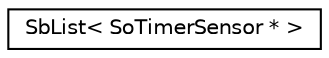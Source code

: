digraph "Graphical Class Hierarchy"
{
 // LATEX_PDF_SIZE
  edge [fontname="Helvetica",fontsize="10",labelfontname="Helvetica",labelfontsize="10"];
  node [fontname="Helvetica",fontsize="10",shape=record];
  rankdir="LR";
  Node0 [label="SbList\< SoTimerSensor * \>",height=0.2,width=0.4,color="black", fillcolor="white", style="filled",URL="$classSbList.html",tooltip=" "];
}
